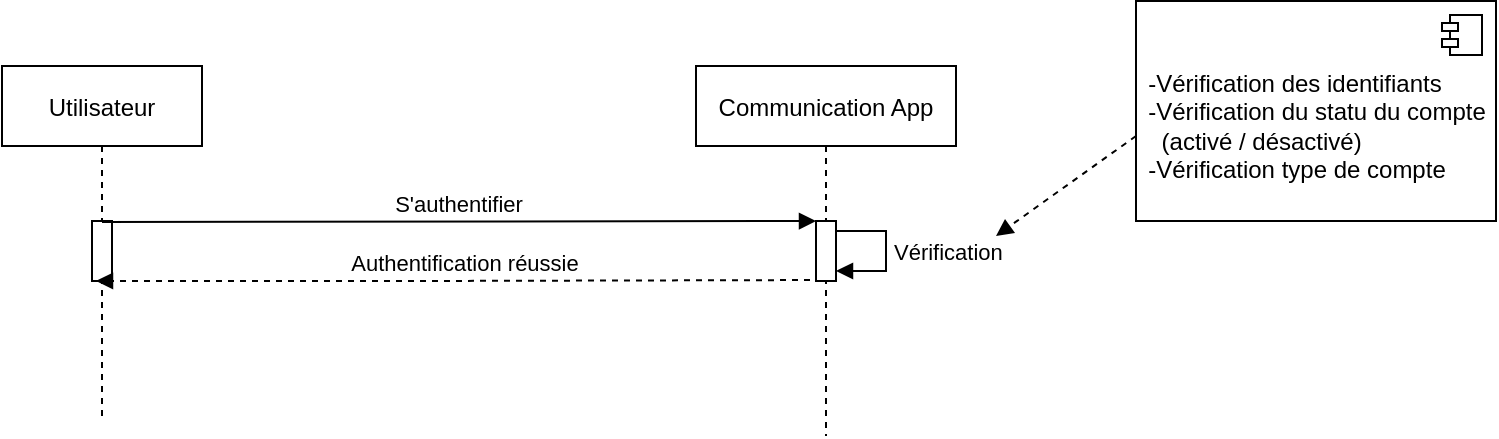 <mxfile version="14.7.0" type="github" pages="5">
  <diagram id="kgpKYQtTHZ0yAKxKKP6v" name="Page-1">
    <mxGraphModel dx="868" dy="450" grid="1" gridSize="10" guides="1" tooltips="1" connect="1" arrows="1" fold="1" page="1" pageScale="1" pageWidth="850" pageHeight="1100" math="0" shadow="0">
      <root>
        <mxCell id="0" />
        <mxCell id="1" parent="0" />
        <mxCell id="3nuBFxr9cyL0pnOWT2aG-1" value="Utilisateur" style="shape=umlLifeline;perimeter=lifelinePerimeter;container=1;collapsible=0;recursiveResize=0;rounded=0;shadow=0;strokeWidth=1;" parent="1" vertex="1">
          <mxGeometry x="63" y="235" width="100" height="175" as="geometry" />
        </mxCell>
        <mxCell id="3nuBFxr9cyL0pnOWT2aG-2" value="" style="points=[];perimeter=orthogonalPerimeter;rounded=0;shadow=0;strokeWidth=1;" parent="3nuBFxr9cyL0pnOWT2aG-1" vertex="1">
          <mxGeometry x="45" y="77.5" width="10" height="30" as="geometry" />
        </mxCell>
        <mxCell id="3nuBFxr9cyL0pnOWT2aG-5" value="Communication App" style="shape=umlLifeline;perimeter=lifelinePerimeter;container=1;collapsible=0;recursiveResize=0;rounded=0;shadow=0;strokeWidth=1;" parent="1" vertex="1">
          <mxGeometry x="410" y="235" width="130" height="185" as="geometry" />
        </mxCell>
        <mxCell id="3nuBFxr9cyL0pnOWT2aG-8" value="S&#39;authentifier" style="verticalAlign=bottom;endArrow=block;entryX=0;entryY=0;shadow=0;strokeWidth=1;exitX=0.5;exitY=0.017;exitDx=0;exitDy=0;exitPerimeter=0;" parent="1" source="3nuBFxr9cyL0pnOWT2aG-2" edge="1">
          <mxGeometry relative="1" as="geometry">
            <mxPoint x="170" y="313" as="sourcePoint" />
            <mxPoint x="470" y="312.5" as="targetPoint" />
          </mxGeometry>
        </mxCell>
        <mxCell id="3nuBFxr9cyL0pnOWT2aG-9" value="Authentification réussie" style="verticalAlign=bottom;endArrow=block;shadow=0;strokeWidth=1;rounded=0;dashed=1;exitX=0.9;exitY=0.983;exitDx=0;exitDy=0;exitPerimeter=0;" parent="1" edge="1" source="lYeT7n--vaMHxevAvTTJ-1">
          <mxGeometry relative="1" as="geometry">
            <mxPoint x="446" y="342.5" as="sourcePoint" />
            <mxPoint x="110" y="342.5" as="targetPoint" />
            <Array as="points">
              <mxPoint x="271" y="342.5" />
            </Array>
          </mxGeometry>
        </mxCell>
        <mxCell id="LxWpGrZLMJk06Pz4Usji-19" value="" style="html=1;verticalAlign=bottom;endArrow=block;strokeColor=#000000;exitX=0;exitY=1;exitDx=0;exitDy=0;dashed=1;" parent="1" edge="1">
          <mxGeometry width="80" relative="1" as="geometry">
            <mxPoint x="630" y="270" as="sourcePoint" />
            <mxPoint x="560" y="320" as="targetPoint" />
          </mxGeometry>
        </mxCell>
        <mxCell id="nQvG077Q6Z97pxdQFhXj-211" value="&lt;div style=&quot;text-align: left&quot;&gt;&lt;br&gt;&lt;/div&gt;&lt;div style=&quot;text-align: left&quot;&gt;&lt;span&gt;-Vérification des identifiants&lt;/span&gt;&lt;/div&gt;&lt;div style=&quot;text-align: left&quot;&gt;&lt;span&gt;-Vérification du statu du compte&lt;/span&gt;&lt;/div&gt;&lt;div style=&quot;text-align: left&quot;&gt;&lt;span&gt;&amp;nbsp; (activé / désactivé)&lt;/span&gt;&lt;/div&gt;&lt;div style=&quot;text-align: left&quot;&gt;&lt;span&gt;-Vérification type de compte&lt;/span&gt;&lt;/div&gt;" style="html=1;dropTarget=0;" parent="1" vertex="1">
          <mxGeometry x="630" y="202.5" width="180" height="110" as="geometry" />
        </mxCell>
        <mxCell id="nQvG077Q6Z97pxdQFhXj-212" value="" style="shape=module;jettyWidth=8;jettyHeight=4;" parent="nQvG077Q6Z97pxdQFhXj-211" vertex="1">
          <mxGeometry x="1" width="20" height="20" relative="1" as="geometry">
            <mxPoint x="-27" y="7" as="offset" />
          </mxGeometry>
        </mxCell>
        <mxCell id="lYeT7n--vaMHxevAvTTJ-1" value="" style="points=[];perimeter=orthogonalPerimeter;rounded=0;shadow=0;strokeWidth=1;" vertex="1" parent="1">
          <mxGeometry x="470" y="312.5" width="10" height="30" as="geometry" />
        </mxCell>
        <mxCell id="lYeT7n--vaMHxevAvTTJ-3" value="Vérification" style="edgeStyle=orthogonalEdgeStyle;html=1;align=left;spacingLeft=2;endArrow=block;rounded=0;entryX=1;entryY=0;" edge="1" parent="1">
          <mxGeometry relative="1" as="geometry">
            <mxPoint x="480" y="317.5" as="sourcePoint" />
            <Array as="points">
              <mxPoint x="505" y="317.5" />
            </Array>
            <mxPoint x="480" y="337.5" as="targetPoint" />
          </mxGeometry>
        </mxCell>
      </root>
    </mxGraphModel>
  </diagram>
  <diagram id="XLkgii9C2WFCZE07nWrd" name="Gestion des contacts">
    <mxGraphModel dx="868" dy="450" grid="1" gridSize="10" guides="1" tooltips="1" connect="1" arrows="1" fold="1" page="1" pageScale="1" pageWidth="827" pageHeight="1169" math="0" shadow="0">
      <root>
        <mxCell id="py83D3w0sONc9merwJDn-0" />
        <mxCell id="py83D3w0sONc9merwJDn-1" parent="py83D3w0sONc9merwJDn-0" />
        <mxCell id="6Ywxdm_K0rP7M04DCndK-0" value="API Communication App" style="shape=umlLifeline;perimeter=lifelinePerimeter;container=1;collapsible=0;recursiveResize=0;rounded=0;shadow=0;strokeWidth=1;" parent="py83D3w0sONc9merwJDn-1" vertex="1">
          <mxGeometry x="710" y="216" width="135" height="134" as="geometry" />
        </mxCell>
        <mxCell id="6Ywxdm_K0rP7M04DCndK-1" value="Communication App" style="shape=umlLifeline;perimeter=lifelinePerimeter;container=1;collapsible=0;recursiveResize=0;rounded=0;shadow=0;strokeWidth=1;" parent="py83D3w0sONc9merwJDn-1" vertex="1">
          <mxGeometry x="316.5" y="216" width="120" height="134" as="geometry" />
        </mxCell>
        <mxCell id="6Ywxdm_K0rP7M04DCndK-2" value="Supérieur" style="shape=umlLifeline;perimeter=lifelinePerimeter;container=1;collapsible=0;recursiveResize=0;rounded=0;shadow=0;strokeWidth=1;" parent="py83D3w0sONc9merwJDn-1" vertex="1">
          <mxGeometry x="21.5" y="218" width="100" height="132" as="geometry" />
        </mxCell>
        <mxCell id="6Ywxdm_K0rP7M04DCndK-28" value="" style="points=[];perimeter=orthogonalPerimeter;rounded=0;shadow=0;strokeWidth=1;" parent="py83D3w0sONc9merwJDn-1" vertex="1">
          <mxGeometry x="66.5" y="280" width="10" height="30" as="geometry" />
        </mxCell>
        <mxCell id="6Ywxdm_K0rP7M04DCndK-29" value="" style="points=[];perimeter=orthogonalPerimeter;rounded=0;shadow=0;strokeWidth=1;" parent="py83D3w0sONc9merwJDn-1" vertex="1">
          <mxGeometry x="371.5" y="280" width="10" height="30" as="geometry" />
        </mxCell>
        <mxCell id="6Ywxdm_K0rP7M04DCndK-30" value="Attribution d&#39;un numéro" style="html=1;verticalAlign=bottom;endArrow=block;strokeColor=#000000;" parent="py83D3w0sONc9merwJDn-1" edge="1">
          <mxGeometry width="80" relative="1" as="geometry">
            <mxPoint x="71" y="280.0" as="sourcePoint" />
            <mxPoint x="370" y="280" as="targetPoint" />
          </mxGeometry>
        </mxCell>
        <mxCell id="6Ywxdm_K0rP7M04DCndK-31" value="Information numéro" style="html=1;verticalAlign=bottom;endArrow=block;strokeColor=#000000;entryX=0.3;entryY=1;entryDx=0;entryDy=0;entryPerimeter=0;" parent="py83D3w0sONc9merwJDn-1" edge="1">
          <mxGeometry width="80" relative="1" as="geometry">
            <mxPoint x="370" y="309" as="sourcePoint" />
            <mxPoint x="74.5" y="309.01" as="targetPoint" />
          </mxGeometry>
        </mxCell>
        <mxCell id="6Ywxdm_K0rP7M04DCndK-32" value="" style="points=[];perimeter=orthogonalPerimeter;rounded=0;shadow=0;strokeWidth=1;" parent="py83D3w0sONc9merwJDn-1" vertex="1">
          <mxGeometry x="772.5" y="285" width="10" height="20.01" as="geometry" />
        </mxCell>
        <mxCell id="6Ywxdm_K0rP7M04DCndK-33" value="Envoi de la Requête d&#39;attribution de numéro (Envoi numéro, ID Utilisateur)" style="html=1;verticalAlign=bottom;endArrow=block;strokeColor=#000000;" parent="py83D3w0sONc9merwJDn-1" edge="1">
          <mxGeometry x="-0.06" y="4" width="80" relative="1" as="geometry">
            <mxPoint x="382" y="286" as="sourcePoint" />
            <mxPoint x="776" y="285" as="targetPoint" />
            <Array as="points">
              <mxPoint x="586" y="286" />
            </Array>
            <mxPoint as="offset" />
          </mxGeometry>
        </mxCell>
        <mxCell id="6Ywxdm_K0rP7M04DCndK-34" value="" style="endArrow=blockThin;endFill=1;endSize=12;html=1;dashed=1;entryX=1.15;entryY=0.767;entryDx=0;entryDy=0;entryPerimeter=0;" parent="py83D3w0sONc9merwJDn-1" edge="1">
          <mxGeometry width="160" relative="1" as="geometry">
            <mxPoint x="771.5" y="303.01" as="sourcePoint" />
            <mxPoint x="382" y="303.01" as="targetPoint" />
          </mxGeometry>
        </mxCell>
        <mxCell id="6Ywxdm_K0rP7M04DCndK-35" value="Information numéro" style="text;html=1;align=center;verticalAlign=middle;resizable=0;points=[];autosize=1;strokeColor=none;" parent="py83D3w0sONc9merwJDn-1" vertex="1">
          <mxGeometry x="520" y="285" width="120" height="20" as="geometry" />
        </mxCell>
        <mxCell id="k2xxUavXT1q9RujqBY_z-0" value="" style="shape=umlActor;verticalLabelPosition=bottom;verticalAlign=top;html=1;" vertex="1" parent="py83D3w0sONc9merwJDn-1">
          <mxGeometry x="56.5" y="150" width="30" height="60" as="geometry" />
        </mxCell>
      </root>
    </mxGraphModel>
  </diagram>
  <diagram id="hR465VxKL99EB0zzIP53" name="Gestion des taches">
    <mxGraphModel dx="496" dy="257" grid="1" gridSize="10" guides="1" tooltips="1" connect="1" arrows="1" fold="1" page="1" pageScale="1" pageWidth="827" pageHeight="1169" math="0" shadow="0">
      <root>
        <mxCell id="O8rrX48du7Tco0QoKG7b-0" />
        <mxCell id="O8rrX48du7Tco0QoKG7b-1" parent="O8rrX48du7Tco0QoKG7b-0" />
        <mxCell id="PkltneUjERe1M2wVwvvq-0" value="API Communication App" style="shape=umlLifeline;perimeter=lifelinePerimeter;container=1;collapsible=0;recursiveResize=0;rounded=0;shadow=0;strokeWidth=1;" parent="O8rrX48du7Tco0QoKG7b-1" vertex="1">
          <mxGeometry x="710" y="120" width="135" height="180" as="geometry" />
        </mxCell>
        <mxCell id="O8rrX48du7Tco0QoKG7b-2" value="Communication App" style="shape=umlLifeline;perimeter=lifelinePerimeter;container=1;collapsible=0;recursiveResize=0;rounded=0;shadow=0;strokeWidth=1;" parent="O8rrX48du7Tco0QoKG7b-1" vertex="1">
          <mxGeometry x="310" y="120" width="120" height="180" as="geometry" />
        </mxCell>
        <mxCell id="O8rrX48du7Tco0QoKG7b-3" value="Supérieur" style="shape=umlLifeline;perimeter=lifelinePerimeter;container=1;collapsible=0;recursiveResize=0;rounded=0;shadow=0;strokeWidth=1;" parent="O8rrX48du7Tco0QoKG7b-1" vertex="1">
          <mxGeometry x="64" y="120" width="100" height="180" as="geometry" />
        </mxCell>
        <mxCell id="O8rrX48du7Tco0QoKG7b-4" value="alt" style="shape=umlFrame;whiteSpace=wrap;html=1;" parent="O8rrX48du7Tco0QoKG7b-1" vertex="1">
          <mxGeometry x="24" y="380" width="780" height="75.18" as="geometry" />
        </mxCell>
        <mxCell id="O8rrX48du7Tco0QoKG7b-23" value="" style="points=[];perimeter=orthogonalPerimeter;rounded=0;shadow=0;strokeWidth=1;" parent="O8rrX48du7Tco0QoKG7b-1" vertex="1">
          <mxGeometry x="109" y="208" width="10" height="30" as="geometry" />
        </mxCell>
        <mxCell id="O8rrX48du7Tco0QoKG7b-24" value="" style="endArrow=blockThin;endFill=1;endSize=12;html=1;entryX=-0.2;entryY=-0.033;entryDx=0;entryDy=0;entryPerimeter=0;" parent="O8rrX48du7Tco0QoKG7b-1" edge="1">
          <mxGeometry width="160" relative="1" as="geometry">
            <mxPoint x="114" y="208" as="sourcePoint" />
            <mxPoint x="367" y="208.01" as="targetPoint" />
            <Array as="points" />
          </mxGeometry>
        </mxCell>
        <mxCell id="O8rrX48du7Tco0QoKG7b-25" value="" style="endArrow=blockThin;endFill=1;endSize=12;html=1;dashed=1;" parent="O8rrX48du7Tco0QoKG7b-1" edge="1">
          <mxGeometry width="160" relative="1" as="geometry">
            <mxPoint x="367.5" y="238" as="sourcePoint" />
            <mxPoint x="118" y="238" as="targetPoint" />
          </mxGeometry>
        </mxCell>
        <mxCell id="O8rrX48du7Tco0QoKG7b-26" value="True" style="text;html=1;align=center;verticalAlign=middle;resizable=0;points=[];autosize=1;strokeColor=none;" parent="O8rrX48du7Tco0QoKG7b-1" vertex="1">
          <mxGeometry x="259" y="219.0" width="40" height="20" as="geometry" />
        </mxCell>
        <mxCell id="O8rrX48du7Tco0QoKG7b-27" value="Attribution des Taches" style="text;html=1;align=center;verticalAlign=middle;resizable=0;points=[];autosize=1;strokeColor=none;" parent="O8rrX48du7Tco0QoKG7b-1" vertex="1">
          <mxGeometry x="199" y="190" width="130" height="20" as="geometry" />
        </mxCell>
        <mxCell id="O8rrX48du7Tco0QoKG7b-37" value="" style="points=[];perimeter=orthogonalPerimeter;rounded=0;shadow=0;strokeWidth=1;" parent="O8rrX48du7Tco0QoKG7b-1" vertex="1">
          <mxGeometry x="772.5" y="210" width="10" height="20" as="geometry" />
        </mxCell>
        <mxCell id="O8rrX48du7Tco0QoKG7b-38" value="" style="html=1;verticalAlign=bottom;endArrow=block;strokeColor=#000000;entryX=0.489;entryY=0.414;entryDx=0;entryDy=0;entryPerimeter=0;" parent="O8rrX48du7Tco0QoKG7b-1" edge="1">
          <mxGeometry width="80" relative="1" as="geometry">
            <mxPoint x="369.5" y="211.997" as="sourcePoint" />
            <mxPoint x="772.015" y="210.94" as="targetPoint" />
          </mxGeometry>
        </mxCell>
        <mxCell id="O8rrX48du7Tco0QoKG7b-39" value="Envoi requête de création des taches &lt;br&gt;( ID Supérieur, ID employé, information tache)" style="edgeLabel;html=1;align=center;verticalAlign=middle;resizable=0;points=[];" parent="O8rrX48du7Tco0QoKG7b-38" vertex="1" connectable="0">
          <mxGeometry x="0.158" y="2" relative="1" as="geometry">
            <mxPoint x="-29" y="-14" as="offset" />
          </mxGeometry>
        </mxCell>
        <mxCell id="O8rrX48du7Tco0QoKG7b-40" value="" style="endArrow=blockThin;endFill=1;endSize=12;html=1;dashed=1;entryX=1.271;entryY=0.729;entryDx=0;entryDy=0;entryPerimeter=0;" parent="O8rrX48du7Tco0QoKG7b-1" edge="1">
          <mxGeometry width="160" relative="1" as="geometry">
            <mxPoint x="771" y="230" as="sourcePoint" />
            <mxPoint x="375.71" y="229.85" as="targetPoint" />
          </mxGeometry>
        </mxCell>
        <mxCell id="O8rrX48du7Tco0QoKG7b-41" value="True" style="text;html=1;align=center;verticalAlign=middle;resizable=0;points=[];autosize=1;strokeColor=none;" parent="O8rrX48du7Tco0QoKG7b-1" vertex="1">
          <mxGeometry x="551" y="211.96" width="40" height="20" as="geometry" />
        </mxCell>
        <mxCell id="G2HZiYfbmAiNrdXgRJdk-0" value="" style="shape=umlActor;verticalLabelPosition=bottom;verticalAlign=top;html=1;" vertex="1" parent="O8rrX48du7Tco0QoKG7b-1">
          <mxGeometry x="99" y="60" width="30" height="60" as="geometry" />
        </mxCell>
        <mxCell id="ecS7ZHccl1tnOUyKelAI-1" value="" style="points=[];perimeter=orthogonalPerimeter;rounded=0;shadow=0;strokeWidth=1;" vertex="1" parent="O8rrX48du7Tco0QoKG7b-1">
          <mxGeometry x="365" y="207.98" width="10" height="30" as="geometry" />
        </mxCell>
      </root>
    </mxGraphModel>
  </diagram>
  <diagram id="XvSBaMHPTziIzfNWIDsp" name="Page-4">
    <mxGraphModel dx="41" dy="450" grid="1" gridSize="10" guides="1" tooltips="1" connect="1" arrows="1" fold="1" page="1" pageScale="1" pageWidth="827" pageHeight="1169" math="0" shadow="0">
      <root>
        <mxCell id="3ZFx33d2AV8vLjo_OPaf-0" />
        <mxCell id="3ZFx33d2AV8vLjo_OPaf-1" parent="3ZFx33d2AV8vLjo_OPaf-0" />
        <mxCell id="3ZFx33d2AV8vLjo_OPaf-2" value="Communication App" style="shape=umlLifeline;perimeter=lifelinePerimeter;container=1;collapsible=0;recursiveResize=0;rounded=0;shadow=0;strokeWidth=1;" parent="3ZFx33d2AV8vLjo_OPaf-1" vertex="1">
          <mxGeometry x="1222.5" y="160" width="115" height="270" as="geometry" />
        </mxCell>
        <mxCell id="3ZFx33d2AV8vLjo_OPaf-3" value="Supérieur" style="shape=umlLifeline;perimeter=lifelinePerimeter;container=1;collapsible=0;recursiveResize=0;rounded=0;shadow=0;strokeWidth=1;" parent="3ZFx33d2AV8vLjo_OPaf-1" vertex="1">
          <mxGeometry x="870" y="174" width="100" height="266" as="geometry" />
        </mxCell>
        <mxCell id="3ZFx33d2AV8vLjo_OPaf-4" value="API Communication App" style="shape=umlLifeline;perimeter=lifelinePerimeter;container=1;collapsible=0;recursiveResize=0;rounded=0;shadow=0;strokeWidth=1;" parent="3ZFx33d2AV8vLjo_OPaf-1" vertex="1">
          <mxGeometry x="1495" y="160" width="135" height="280" as="geometry" />
        </mxCell>
        <mxCell id="3ZFx33d2AV8vLjo_OPaf-5" value="Publication d&#39;une note de Service" style="html=1;verticalAlign=bottom;endArrow=block;strokeColor=#000000;" parent="3ZFx33d2AV8vLjo_OPaf-1" edge="1">
          <mxGeometry width="80" relative="1" as="geometry">
            <mxPoint x="920" y="238" as="sourcePoint" />
            <mxPoint x="1279.5" y="238" as="targetPoint" />
            <Array as="points">
              <mxPoint x="940" y="238" />
              <mxPoint x="1020" y="238" />
              <mxPoint x="1090" y="238" />
            </Array>
          </mxGeometry>
        </mxCell>
        <mxCell id="3ZFx33d2AV8vLjo_OPaf-6" value="" style="endArrow=blockThin;endFill=1;endSize=12;html=1;dashed=1;exitX=0.5;exitY=1;exitDx=0;exitDy=0;exitPerimeter=0;" parent="3ZFx33d2AV8vLjo_OPaf-1" edge="1">
          <mxGeometry width="160" relative="1" as="geometry">
            <mxPoint x="1280" y="283" as="sourcePoint" />
            <mxPoint x="919.5" y="283" as="targetPoint" />
          </mxGeometry>
        </mxCell>
        <mxCell id="3ZFx33d2AV8vLjo_OPaf-7" value="" style="points=[];perimeter=orthogonalPerimeter;rounded=0;shadow=0;strokeWidth=1;" parent="3ZFx33d2AV8vLjo_OPaf-1" vertex="1">
          <mxGeometry x="915" y="239" width="10" height="43" as="geometry" />
        </mxCell>
        <mxCell id="3ZFx33d2AV8vLjo_OPaf-8" value="Publier" style="text;html=1;align=center;verticalAlign=middle;resizable=0;points=[];autosize=1;strokeColor=none;" parent="3ZFx33d2AV8vLjo_OPaf-1" vertex="1">
          <mxGeometry x="1075" y="264" width="50" height="20" as="geometry" />
        </mxCell>
        <mxCell id="3ZFx33d2AV8vLjo_OPaf-9" value="" style="points=[];perimeter=orthogonalPerimeter;rounded=0;shadow=0;strokeWidth=1;" parent="3ZFx33d2AV8vLjo_OPaf-1" vertex="1">
          <mxGeometry x="1275" y="239" width="10" height="43" as="geometry" />
        </mxCell>
        <mxCell id="3ZFx33d2AV8vLjo_OPaf-10" value="Modification d&#39;une note de Service" style="html=1;verticalAlign=bottom;endArrow=block;strokeColor=#000000;" parent="3ZFx33d2AV8vLjo_OPaf-1" edge="1">
          <mxGeometry width="80" relative="1" as="geometry">
            <mxPoint x="920" y="317.91" as="sourcePoint" />
            <mxPoint x="1279.5" y="317.91" as="targetPoint" />
            <Array as="points">
              <mxPoint x="940" y="317.91" />
              <mxPoint x="1020" y="317.91" />
              <mxPoint x="1090" y="317.91" />
            </Array>
          </mxGeometry>
        </mxCell>
        <mxCell id="3ZFx33d2AV8vLjo_OPaf-11" value="" style="endArrow=blockThin;endFill=1;endSize=12;html=1;dashed=1;exitX=0.5;exitY=1;exitDx=0;exitDy=0;exitPerimeter=0;" parent="3ZFx33d2AV8vLjo_OPaf-1" edge="1">
          <mxGeometry width="160" relative="1" as="geometry">
            <mxPoint x="1280" y="348.91" as="sourcePoint" />
            <mxPoint x="919.5" y="348.91" as="targetPoint" />
          </mxGeometry>
        </mxCell>
        <mxCell id="3ZFx33d2AV8vLjo_OPaf-12" value="" style="points=[];perimeter=orthogonalPerimeter;rounded=0;shadow=0;strokeWidth=1;" parent="3ZFx33d2AV8vLjo_OPaf-1" vertex="1">
          <mxGeometry x="915" y="318.91" width="10" height="30" as="geometry" />
        </mxCell>
        <mxCell id="3ZFx33d2AV8vLjo_OPaf-13" value="Modifier" style="text;html=1;align=center;verticalAlign=middle;resizable=0;points=[];autosize=1;strokeColor=none;" parent="3ZFx33d2AV8vLjo_OPaf-1" vertex="1">
          <mxGeometry x="1070" y="328.91" width="60" height="20" as="geometry" />
        </mxCell>
        <mxCell id="3ZFx33d2AV8vLjo_OPaf-14" value="" style="points=[];perimeter=orthogonalPerimeter;rounded=0;shadow=0;strokeWidth=1;" parent="3ZFx33d2AV8vLjo_OPaf-1" vertex="1">
          <mxGeometry x="1275" y="318.91" width="10" height="30" as="geometry" />
        </mxCell>
        <mxCell id="3ZFx33d2AV8vLjo_OPaf-15" value="" style="points=[];perimeter=orthogonalPerimeter;rounded=0;shadow=0;strokeWidth=1;" parent="3ZFx33d2AV8vLjo_OPaf-1" vertex="1">
          <mxGeometry x="1557.5" y="250" width="10" height="21" as="geometry" />
        </mxCell>
        <mxCell id="3ZFx33d2AV8vLjo_OPaf-16" value="Création de la note de service" style="html=1;verticalAlign=bottom;endArrow=block;strokeColor=#000000;entryX=0.485;entryY=0.011;entryDx=0;entryDy=0;entryPerimeter=0;" parent="3ZFx33d2AV8vLjo_OPaf-1" target="3ZFx33d2AV8vLjo_OPaf-15" edge="1">
          <mxGeometry width="80" relative="1" as="geometry">
            <mxPoint x="1285" y="252.82" as="sourcePoint" />
            <mxPoint x="1555" y="253" as="targetPoint" />
          </mxGeometry>
        </mxCell>
        <mxCell id="3ZFx33d2AV8vLjo_OPaf-17" value="" style="endArrow=blockThin;endFill=1;endSize=12;html=1;dashed=1;exitX=0.481;exitY=0.404;exitDx=0;exitDy=0;exitPerimeter=0;entryX=1.1;entryY=0.86;entryDx=0;entryDy=0;entryPerimeter=0;" parent="3ZFx33d2AV8vLjo_OPaf-1" source="3ZFx33d2AV8vLjo_OPaf-4" target="3ZFx33d2AV8vLjo_OPaf-9" edge="1">
          <mxGeometry width="160" relative="1" as="geometry">
            <mxPoint x="1555" y="282" as="sourcePoint" />
            <mxPoint x="1285" y="270" as="targetPoint" />
          </mxGeometry>
        </mxCell>
        <mxCell id="3ZFx33d2AV8vLjo_OPaf-18" value="True" style="text;html=1;align=center;verticalAlign=middle;resizable=0;points=[];autosize=1;strokeColor=none;" parent="3ZFx33d2AV8vLjo_OPaf-1" vertex="1">
          <mxGeometry x="1395" y="252" width="40" height="20" as="geometry" />
        </mxCell>
        <mxCell id="3ZFx33d2AV8vLjo_OPaf-19" value="" style="points=[];perimeter=orthogonalPerimeter;rounded=0;shadow=0;strokeWidth=1;" parent="3ZFx33d2AV8vLjo_OPaf-1" vertex="1">
          <mxGeometry x="1557.5" y="318.91" width="10" height="21" as="geometry" />
        </mxCell>
        <mxCell id="3ZFx33d2AV8vLjo_OPaf-20" value="Modification de la note de service" style="html=1;verticalAlign=bottom;endArrow=block;strokeColor=#000000;entryX=0.485;entryY=0.011;entryDx=0;entryDy=0;entryPerimeter=0;" parent="3ZFx33d2AV8vLjo_OPaf-1" target="3ZFx33d2AV8vLjo_OPaf-19" edge="1">
          <mxGeometry width="80" relative="1" as="geometry">
            <mxPoint x="1285" y="321.73" as="sourcePoint" />
            <mxPoint x="1555" y="321.91" as="targetPoint" />
          </mxGeometry>
        </mxCell>
        <mxCell id="3ZFx33d2AV8vLjo_OPaf-21" value="" style="endArrow=blockThin;endFill=1;endSize=12;html=1;dashed=1;exitX=0.481;exitY=0.574;exitDx=0;exitDy=0;exitPerimeter=0;" parent="3ZFx33d2AV8vLjo_OPaf-1" edge="1">
          <mxGeometry width="160" relative="1" as="geometry">
            <mxPoint x="1559.935" y="339.118" as="sourcePoint" />
            <mxPoint x="1285" y="338.91" as="targetPoint" />
          </mxGeometry>
        </mxCell>
        <mxCell id="3ZFx33d2AV8vLjo_OPaf-22" value="True" style="text;html=1;align=center;verticalAlign=middle;resizable=0;points=[];autosize=1;strokeColor=none;" parent="3ZFx33d2AV8vLjo_OPaf-1" vertex="1">
          <mxGeometry x="1395" y="320.91" width="40" height="20" as="geometry" />
        </mxCell>
        <mxCell id="TYynvfcu4RTkaPm2Skov-0" value="Suppression d&#39;une note de Service" style="html=1;verticalAlign=bottom;endArrow=block;strokeColor=#000000;" parent="3ZFx33d2AV8vLjo_OPaf-1" edge="1">
          <mxGeometry width="80" relative="1" as="geometry">
            <mxPoint x="919" y="388.0" as="sourcePoint" />
            <mxPoint x="1278.5" y="388.0" as="targetPoint" />
            <Array as="points">
              <mxPoint x="939" y="388" />
              <mxPoint x="1019" y="388" />
              <mxPoint x="1089" y="388" />
            </Array>
          </mxGeometry>
        </mxCell>
        <mxCell id="TYynvfcu4RTkaPm2Skov-1" value="" style="endArrow=blockThin;endFill=1;endSize=12;html=1;dashed=1;exitX=0.5;exitY=1;exitDx=0;exitDy=0;exitPerimeter=0;" parent="3ZFx33d2AV8vLjo_OPaf-1" edge="1">
          <mxGeometry width="160" relative="1" as="geometry">
            <mxPoint x="1279" y="419.0" as="sourcePoint" />
            <mxPoint x="918.5" y="419.0" as="targetPoint" />
          </mxGeometry>
        </mxCell>
        <mxCell id="TYynvfcu4RTkaPm2Skov-2" value="" style="points=[];perimeter=orthogonalPerimeter;rounded=0;shadow=0;strokeWidth=1;" parent="3ZFx33d2AV8vLjo_OPaf-1" vertex="1">
          <mxGeometry x="914" y="389" width="10" height="30" as="geometry" />
        </mxCell>
        <mxCell id="TYynvfcu4RTkaPm2Skov-3" value="Modifier" style="text;html=1;align=center;verticalAlign=middle;resizable=0;points=[];autosize=1;strokeColor=none;" parent="3ZFx33d2AV8vLjo_OPaf-1" vertex="1">
          <mxGeometry x="1069" y="399" width="60" height="20" as="geometry" />
        </mxCell>
        <mxCell id="TYynvfcu4RTkaPm2Skov-4" value="" style="points=[];perimeter=orthogonalPerimeter;rounded=0;shadow=0;strokeWidth=1;" parent="3ZFx33d2AV8vLjo_OPaf-1" vertex="1">
          <mxGeometry x="1274" y="390" width="10" height="29" as="geometry" />
        </mxCell>
        <mxCell id="TYynvfcu4RTkaPm2Skov-5" value="" style="points=[];perimeter=orthogonalPerimeter;rounded=0;shadow=0;strokeWidth=1;" parent="3ZFx33d2AV8vLjo_OPaf-1" vertex="1">
          <mxGeometry x="1556.5" y="389" width="10" height="21" as="geometry" />
        </mxCell>
        <mxCell id="TYynvfcu4RTkaPm2Skov-6" value="Modification de la note de service" style="html=1;verticalAlign=bottom;endArrow=block;strokeColor=#000000;entryX=0.485;entryY=0.011;entryDx=0;entryDy=0;entryPerimeter=0;" parent="3ZFx33d2AV8vLjo_OPaf-1" target="TYynvfcu4RTkaPm2Skov-5" edge="1">
          <mxGeometry width="80" relative="1" as="geometry">
            <mxPoint x="1284" y="391.82" as="sourcePoint" />
            <mxPoint x="1554" y="392" as="targetPoint" />
          </mxGeometry>
        </mxCell>
        <mxCell id="TYynvfcu4RTkaPm2Skov-7" value="" style="endArrow=blockThin;endFill=1;endSize=12;html=1;dashed=1;exitX=0.481;exitY=0.574;exitDx=0;exitDy=0;exitPerimeter=0;" parent="3ZFx33d2AV8vLjo_OPaf-1" edge="1">
          <mxGeometry width="160" relative="1" as="geometry">
            <mxPoint x="1558.935" y="409.208" as="sourcePoint" />
            <mxPoint x="1284" y="409.0" as="targetPoint" />
          </mxGeometry>
        </mxCell>
        <mxCell id="TYynvfcu4RTkaPm2Skov-8" value="True" style="text;html=1;align=center;verticalAlign=middle;resizable=0;points=[];autosize=1;strokeColor=none;" parent="3ZFx33d2AV8vLjo_OPaf-1" vertex="1">
          <mxGeometry x="1394" y="391" width="40" height="20" as="geometry" />
        </mxCell>
      </root>
    </mxGraphModel>
  </diagram>
  <diagram id="9DlRMom5_IF1S97Ls2tZ" name="Page-5">
    <mxGraphModel dx="41" dy="450" grid="1" gridSize="10" guides="1" tooltips="1" connect="1" arrows="1" fold="1" page="1" pageScale="1" pageWidth="827" pageHeight="1169" math="0" shadow="0">
      <root>
        <mxCell id="wffdwIWtCZuyjEUuqT53-0" />
        <mxCell id="wffdwIWtCZuyjEUuqT53-1" parent="wffdwIWtCZuyjEUuqT53-0" />
        <mxCell id="wffdwIWtCZuyjEUuqT53-2" value="API Communication App" style="shape=umlLifeline;perimeter=lifelinePerimeter;container=1;collapsible=0;recursiveResize=0;rounded=0;shadow=0;strokeWidth=1;" parent="wffdwIWtCZuyjEUuqT53-1" vertex="1">
          <mxGeometry x="1486" y="248.5" width="135" height="150" as="geometry" />
        </mxCell>
        <mxCell id="wffdwIWtCZuyjEUuqT53-3" value="Supérieur" style="shape=umlLifeline;perimeter=lifelinePerimeter;container=1;collapsible=0;recursiveResize=0;rounded=0;shadow=0;strokeWidth=1;" parent="wffdwIWtCZuyjEUuqT53-1" vertex="1">
          <mxGeometry x="861" y="248.5" width="100" height="151.5" as="geometry" />
        </mxCell>
        <mxCell id="wffdwIWtCZuyjEUuqT53-4" value="Communication App" style="shape=umlLifeline;perimeter=lifelinePerimeter;container=1;collapsible=0;recursiveResize=0;rounded=0;shadow=0;strokeWidth=1;" parent="wffdwIWtCZuyjEUuqT53-1" vertex="1">
          <mxGeometry x="1213.5" y="248.5" width="115" height="151.5" as="geometry" />
        </mxCell>
        <mxCell id="wffdwIWtCZuyjEUuqT53-5" value="Création des conférences téléphonique" style="html=1;verticalAlign=bottom;endArrow=block;strokeColor=#000000;" parent="wffdwIWtCZuyjEUuqT53-1" edge="1">
          <mxGeometry width="80" relative="1" as="geometry">
            <mxPoint x="911" y="318.5" as="sourcePoint" />
            <mxPoint x="1270.5" y="318.5" as="targetPoint" />
            <Array as="points">
              <mxPoint x="931" y="318.5" />
              <mxPoint x="1011" y="318.5" />
              <mxPoint x="1081" y="318.5" />
            </Array>
          </mxGeometry>
        </mxCell>
        <mxCell id="wffdwIWtCZuyjEUuqT53-6" value="" style="endArrow=blockThin;endFill=1;endSize=12;html=1;dashed=1;exitX=0.5;exitY=1;exitDx=0;exitDy=0;exitPerimeter=0;" parent="wffdwIWtCZuyjEUuqT53-1" edge="1">
          <mxGeometry width="160" relative="1" as="geometry">
            <mxPoint x="1271.5" y="363.5" as="sourcePoint" />
            <mxPoint x="911" y="363.5" as="targetPoint" />
          </mxGeometry>
        </mxCell>
        <mxCell id="wffdwIWtCZuyjEUuqT53-7" value="" style="points=[];perimeter=orthogonalPerimeter;rounded=0;shadow=0;strokeWidth=1;" parent="wffdwIWtCZuyjEUuqT53-1" vertex="1">
          <mxGeometry x="906" y="319.5" width="10" height="44" as="geometry" />
        </mxCell>
        <mxCell id="wffdwIWtCZuyjEUuqT53-8" value="Numero de la salle de conférence" style="text;html=1;align=center;verticalAlign=middle;resizable=0;points=[];autosize=1;strokeColor=none;" parent="wffdwIWtCZuyjEUuqT53-1" vertex="1">
          <mxGeometry x="996" y="337.2" width="190" height="20" as="geometry" />
        </mxCell>
        <mxCell id="wffdwIWtCZuyjEUuqT53-9" value="" style="points=[];perimeter=orthogonalPerimeter;rounded=0;shadow=0;strokeWidth=1;" parent="wffdwIWtCZuyjEUuqT53-1" vertex="1">
          <mxGeometry x="1266" y="319.5" width="10" height="44" as="geometry" />
        </mxCell>
        <mxCell id="wffdwIWtCZuyjEUuqT53-10" value="" style="points=[];perimeter=orthogonalPerimeter;rounded=0;shadow=0;strokeWidth=1;" parent="wffdwIWtCZuyjEUuqT53-1" vertex="1">
          <mxGeometry x="1548.5" y="330.91" width="10" height="32.59" as="geometry" />
        </mxCell>
        <mxCell id="wffdwIWtCZuyjEUuqT53-11" value="Envoi requête de création de conférence( ID Équipe)" style="html=1;verticalAlign=bottom;endArrow=block;strokeColor=#000000;entryX=0.485;entryY=0.011;entryDx=0;entryDy=0;entryPerimeter=0;" parent="wffdwIWtCZuyjEUuqT53-1" target="wffdwIWtCZuyjEUuqT53-10" edge="1">
          <mxGeometry width="80" relative="1" as="geometry">
            <mxPoint x="1276" y="331" as="sourcePoint" />
            <mxPoint x="1546" y="333.91" as="targetPoint" />
          </mxGeometry>
        </mxCell>
        <mxCell id="wffdwIWtCZuyjEUuqT53-12" value="" style="endArrow=blockThin;endFill=1;endSize=12;html=1;dashed=1;" parent="wffdwIWtCZuyjEUuqT53-1" edge="1" source="wffdwIWtCZuyjEUuqT53-2">
          <mxGeometry width="160" relative="1" as="geometry">
            <mxPoint x="1530" y="379" as="sourcePoint" />
            <mxPoint x="1276" y="362.32" as="targetPoint" />
          </mxGeometry>
        </mxCell>
        <mxCell id="wffdwIWtCZuyjEUuqT53-13" value="Numéro de la conférence" style="edgeLabel;html=1;align=center;verticalAlign=middle;resizable=0;points=[];" parent="wffdwIWtCZuyjEUuqT53-12" vertex="1" connectable="0">
          <mxGeometry x="0.129" y="-3" relative="1" as="geometry">
            <mxPoint x="10" y="-7" as="offset" />
          </mxGeometry>
        </mxCell>
      </root>
    </mxGraphModel>
  </diagram>
</mxfile>
